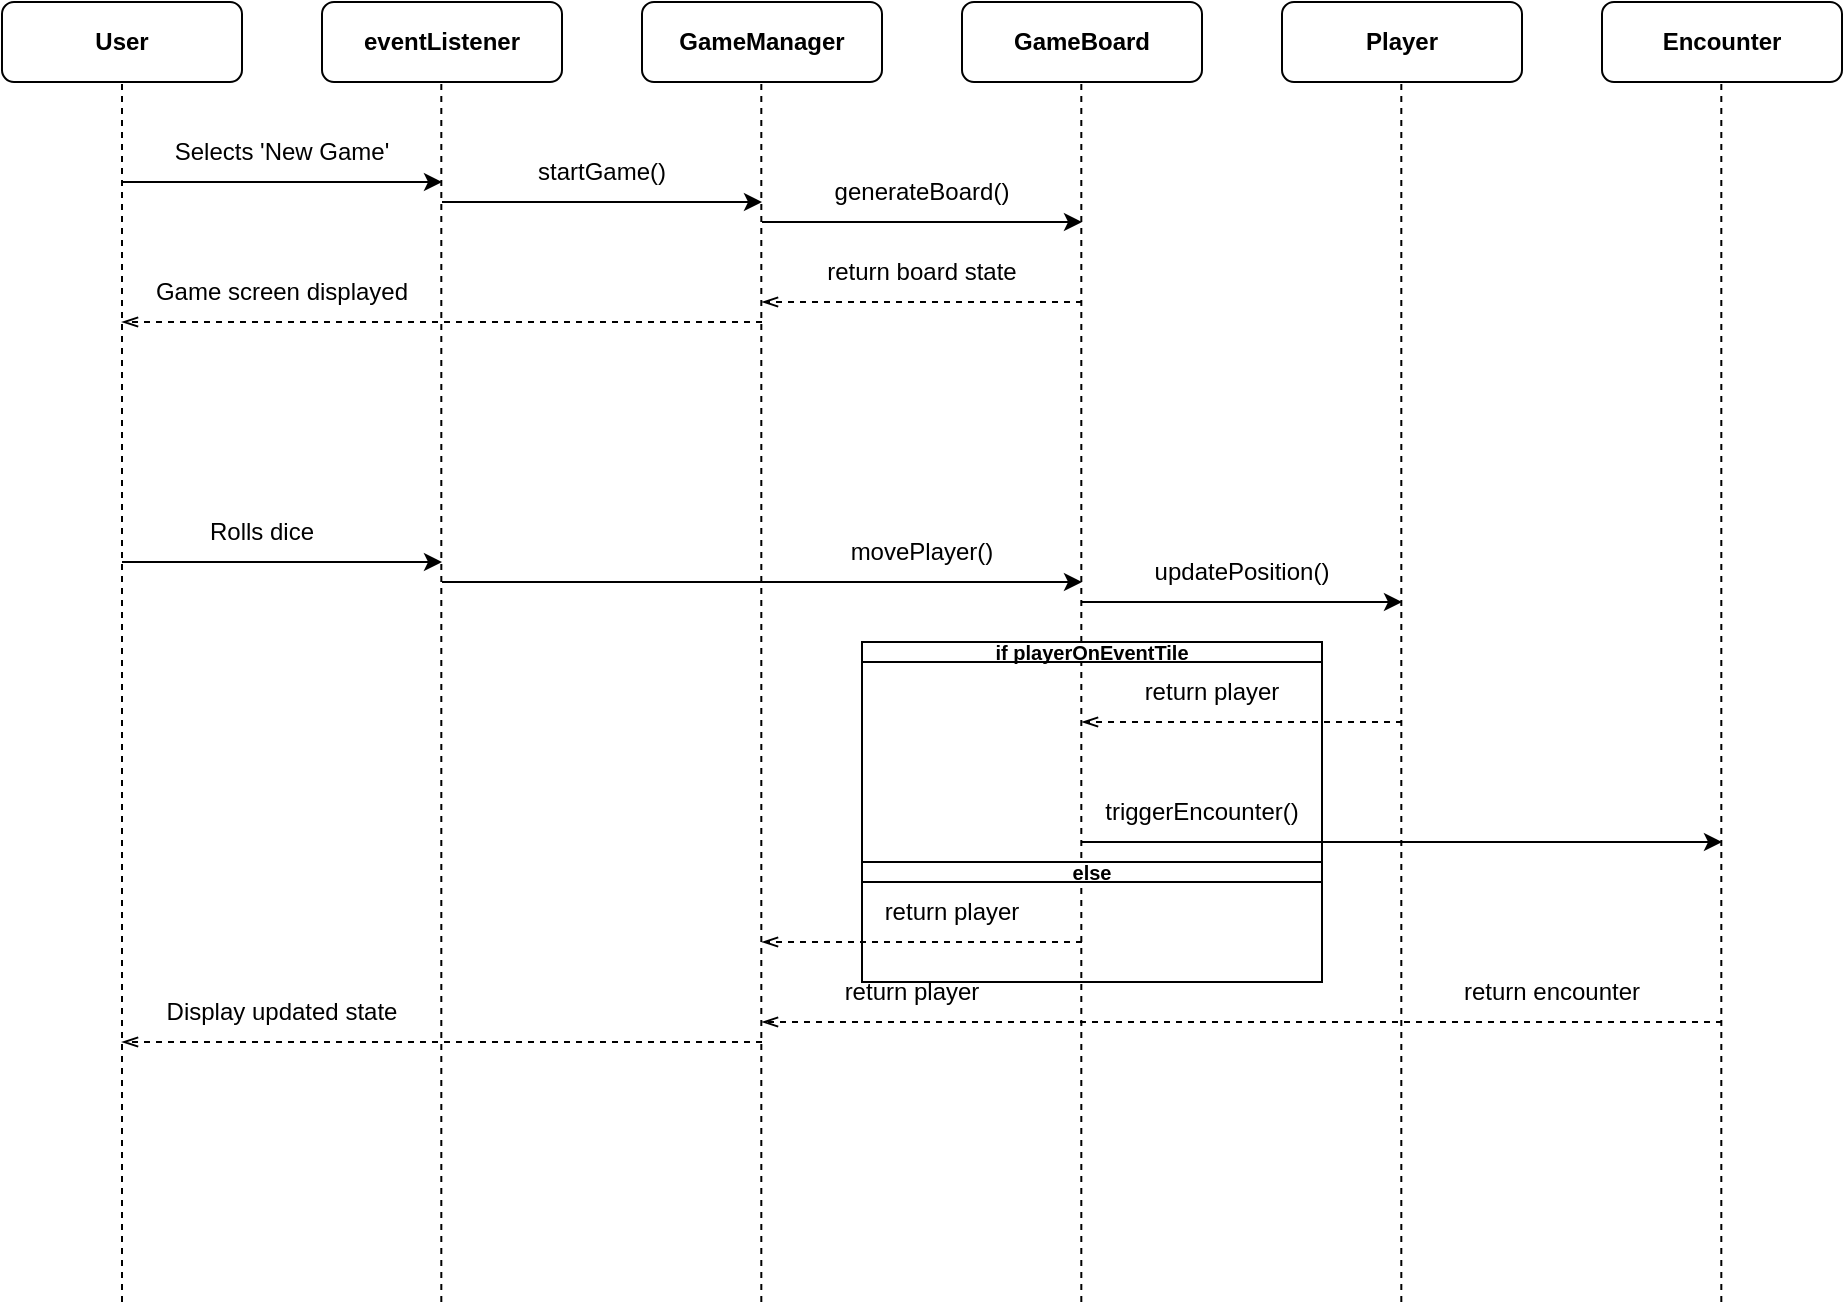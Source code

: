 <mxfile>
    <diagram id="tSz-GpaLNK_QgCcliEdn" name="Page-1">
        <mxGraphModel dx="1183" dy="791" grid="1" gridSize="10" guides="1" tooltips="1" connect="1" arrows="1" fold="1" page="1" pageScale="1" pageWidth="850" pageHeight="1100" math="0" shadow="0">
            <root>
                <mxCell id="0"/>
                <mxCell id="1" parent="0"/>
                <mxCell id="2" value="&lt;b&gt;User&lt;/b&gt;" style="rounded=1;whiteSpace=wrap;html=1;" vertex="1" parent="1">
                    <mxGeometry x="40" y="70" width="120" height="40" as="geometry"/>
                </mxCell>
                <mxCell id="3" value="&lt;b&gt;eventListener&lt;/b&gt;" style="rounded=1;whiteSpace=wrap;html=1;" vertex="1" parent="1">
                    <mxGeometry x="200" y="70" width="120" height="40" as="geometry"/>
                </mxCell>
                <mxCell id="4" value="&lt;b&gt;GameManager&lt;/b&gt;" style="rounded=1;whiteSpace=wrap;html=1;" vertex="1" parent="1">
                    <mxGeometry x="360" y="70" width="120" height="40" as="geometry"/>
                </mxCell>
                <mxCell id="5" value="" style="endArrow=none;dashed=1;html=1;strokeWidth=1;entryX=0.5;entryY=1;entryDx=0;entryDy=0;" edge="1" parent="1" target="2">
                    <mxGeometry width="50" height="50" relative="1" as="geometry">
                        <mxPoint x="100" y="720" as="sourcePoint"/>
                        <mxPoint x="230" y="430" as="targetPoint"/>
                    </mxGeometry>
                </mxCell>
                <mxCell id="6" value="" style="endArrow=none;dashed=1;html=1;strokeWidth=1;entryX=0.5;entryY=1;entryDx=0;entryDy=0;" edge="1" parent="1">
                    <mxGeometry width="50" height="50" relative="1" as="geometry">
                        <mxPoint x="259.66" y="720" as="sourcePoint"/>
                        <mxPoint x="259.66" y="110" as="targetPoint"/>
                    </mxGeometry>
                </mxCell>
                <mxCell id="7" value="" style="endArrow=none;dashed=1;html=1;strokeWidth=1;entryX=0.5;entryY=1;entryDx=0;entryDy=0;" edge="1" parent="1">
                    <mxGeometry width="50" height="50" relative="1" as="geometry">
                        <mxPoint x="419.66" y="720" as="sourcePoint"/>
                        <mxPoint x="419.66" y="110" as="targetPoint"/>
                    </mxGeometry>
                </mxCell>
                <mxCell id="8" value="Selects &#39;New Game&#39;" style="text;html=1;align=center;verticalAlign=middle;whiteSpace=wrap;rounded=0;" vertex="1" parent="1">
                    <mxGeometry x="120" y="130" width="120" height="30" as="geometry"/>
                </mxCell>
                <mxCell id="9" value="startGame()" style="text;html=1;align=center;verticalAlign=middle;whiteSpace=wrap;rounded=0;" vertex="1" parent="1">
                    <mxGeometry x="280" y="140" width="120" height="30" as="geometry"/>
                </mxCell>
                <mxCell id="10" value="generateBoard()" style="text;html=1;align=center;verticalAlign=middle;whiteSpace=wrap;rounded=0;" vertex="1" parent="1">
                    <mxGeometry x="440" y="150" width="120" height="30" as="geometry"/>
                </mxCell>
                <mxCell id="11" value="&lt;b&gt;Player&lt;/b&gt;" style="rounded=1;whiteSpace=wrap;html=1;" vertex="1" parent="1">
                    <mxGeometry x="680" y="70" width="120" height="40" as="geometry"/>
                </mxCell>
                <mxCell id="13" value="" style="endArrow=none;dashed=1;html=1;strokeWidth=1;entryX=0.5;entryY=1;entryDx=0;entryDy=0;" edge="1" parent="1">
                    <mxGeometry width="50" height="50" relative="1" as="geometry">
                        <mxPoint x="739.66" y="720" as="sourcePoint"/>
                        <mxPoint x="739.66" y="110" as="targetPoint"/>
                    </mxGeometry>
                </mxCell>
                <mxCell id="16" value="&lt;b&gt;GameBoard&lt;/b&gt;" style="rounded=1;whiteSpace=wrap;html=1;" vertex="1" parent="1">
                    <mxGeometry x="520" y="70" width="120" height="40" as="geometry"/>
                </mxCell>
                <mxCell id="17" value="" style="endArrow=none;dashed=1;html=1;strokeWidth=1;entryX=0.5;entryY=1;entryDx=0;entryDy=0;" edge="1" parent="1">
                    <mxGeometry width="50" height="50" relative="1" as="geometry">
                        <mxPoint x="579.66" y="720" as="sourcePoint"/>
                        <mxPoint x="579.66" y="110" as="targetPoint"/>
                    </mxGeometry>
                </mxCell>
                <mxCell id="18" value="Rolls dice" style="text;html=1;align=center;verticalAlign=middle;whiteSpace=wrap;rounded=0;" vertex="1" parent="1">
                    <mxGeometry x="110" y="320" width="120" height="30" as="geometry"/>
                </mxCell>
                <mxCell id="19" value="" style="endArrow=classic;html=1;" edge="1" parent="1">
                    <mxGeometry width="50" height="50" relative="1" as="geometry">
                        <mxPoint x="100" y="160" as="sourcePoint"/>
                        <mxPoint x="260" y="160" as="targetPoint"/>
                    </mxGeometry>
                </mxCell>
                <mxCell id="20" value="" style="endArrow=classic;html=1;" edge="1" parent="1">
                    <mxGeometry width="50" height="50" relative="1" as="geometry">
                        <mxPoint x="260" y="170" as="sourcePoint"/>
                        <mxPoint x="420" y="170" as="targetPoint"/>
                    </mxGeometry>
                </mxCell>
                <mxCell id="21" value="" style="endArrow=classic;html=1;" edge="1" parent="1">
                    <mxGeometry width="50" height="50" relative="1" as="geometry">
                        <mxPoint x="420" y="180" as="sourcePoint"/>
                        <mxPoint x="580" y="180" as="targetPoint"/>
                    </mxGeometry>
                </mxCell>
                <mxCell id="22" value="" style="endArrow=openThin;html=1;dashed=1;endFill=0;" edge="1" parent="1">
                    <mxGeometry width="50" height="50" relative="1" as="geometry">
                        <mxPoint x="580" y="220" as="sourcePoint"/>
                        <mxPoint x="420" y="220" as="targetPoint"/>
                    </mxGeometry>
                </mxCell>
                <mxCell id="23" value="" style="endArrow=openThin;html=1;dashed=1;endFill=0;" edge="1" parent="1">
                    <mxGeometry width="50" height="50" relative="1" as="geometry">
                        <mxPoint x="420" y="230" as="sourcePoint"/>
                        <mxPoint x="100" y="230" as="targetPoint"/>
                    </mxGeometry>
                </mxCell>
                <mxCell id="25" value="" style="endArrow=classic;html=1;" edge="1" parent="1">
                    <mxGeometry width="50" height="50" relative="1" as="geometry">
                        <mxPoint x="100" y="350" as="sourcePoint"/>
                        <mxPoint x="260" y="350" as="targetPoint"/>
                    </mxGeometry>
                </mxCell>
                <mxCell id="26" value="" style="endArrow=classic;html=1;" edge="1" parent="1">
                    <mxGeometry width="50" height="50" relative="1" as="geometry">
                        <mxPoint x="260" y="360" as="sourcePoint"/>
                        <mxPoint x="580" y="360" as="targetPoint"/>
                    </mxGeometry>
                </mxCell>
                <mxCell id="29" value="movePlayer()" style="text;html=1;align=center;verticalAlign=middle;whiteSpace=wrap;rounded=0;" vertex="1" parent="1">
                    <mxGeometry x="440" y="330" width="120" height="30" as="geometry"/>
                </mxCell>
                <mxCell id="30" value="" style="endArrow=classic;html=1;" edge="1" parent="1">
                    <mxGeometry width="50" height="50" relative="1" as="geometry">
                        <mxPoint x="580" y="370" as="sourcePoint"/>
                        <mxPoint x="740" y="370" as="targetPoint"/>
                    </mxGeometry>
                </mxCell>
                <mxCell id="31" value="updatePosition()" style="text;html=1;align=center;verticalAlign=middle;whiteSpace=wrap;rounded=0;" vertex="1" parent="1">
                    <mxGeometry x="600" y="340" width="120" height="30" as="geometry"/>
                </mxCell>
                <mxCell id="32" value="&lt;font style=&quot;font-size: 10px;&quot;&gt;if player&lt;span style=&quot;background-color: transparent;&quot;&gt;OnEventTile&lt;/span&gt;&lt;/font&gt;" style="swimlane;whiteSpace=wrap;html=1;startSize=10;" vertex="1" parent="1">
                    <mxGeometry x="470" y="390" width="230" height="110" as="geometry"/>
                </mxCell>
                <mxCell id="42" value="return player" style="text;html=1;align=center;verticalAlign=middle;whiteSpace=wrap;rounded=0;" vertex="1" parent="32">
                    <mxGeometry x="120" y="10" width="110" height="30" as="geometry"/>
                </mxCell>
                <mxCell id="43" value="" style="endArrow=classic;html=1;" edge="1" parent="32">
                    <mxGeometry width="50" height="50" relative="1" as="geometry">
                        <mxPoint x="110" y="100" as="sourcePoint"/>
                        <mxPoint x="430" y="100" as="targetPoint"/>
                    </mxGeometry>
                </mxCell>
                <mxCell id="44" value="triggerEncounter()" style="text;html=1;align=center;verticalAlign=middle;whiteSpace=wrap;rounded=0;" vertex="1" parent="32">
                    <mxGeometry x="110" y="70" width="120" height="30" as="geometry"/>
                </mxCell>
                <mxCell id="45" value="" style="endArrow=openThin;html=1;dashed=1;endFill=0;" edge="1" parent="32">
                    <mxGeometry width="50" height="50" relative="1" as="geometry">
                        <mxPoint x="110" y="150" as="sourcePoint"/>
                        <mxPoint x="-50" y="150" as="targetPoint"/>
                    </mxGeometry>
                </mxCell>
                <mxCell id="34" value="&lt;span style=&quot;font-size: 10px;&quot;&gt;else&lt;/span&gt;" style="swimlane;whiteSpace=wrap;html=1;startSize=10;" vertex="1" parent="1">
                    <mxGeometry x="470" y="500" width="230" height="60" as="geometry"/>
                </mxCell>
                <mxCell id="51" value="return player" style="text;html=1;align=center;verticalAlign=middle;whiteSpace=wrap;rounded=0;" vertex="1" parent="34">
                    <mxGeometry x="-10" y="10" width="110" height="30" as="geometry"/>
                </mxCell>
                <mxCell id="35" value="" style="endArrow=openThin;html=1;dashed=1;endFill=0;" edge="1" parent="1">
                    <mxGeometry width="50" height="50" relative="1" as="geometry">
                        <mxPoint x="740" y="430" as="sourcePoint"/>
                        <mxPoint x="580" y="430" as="targetPoint"/>
                    </mxGeometry>
                </mxCell>
                <mxCell id="36" value="&lt;b&gt;Encounter&lt;/b&gt;" style="rounded=1;whiteSpace=wrap;html=1;" vertex="1" parent="1">
                    <mxGeometry x="840" y="70" width="120" height="40" as="geometry"/>
                </mxCell>
                <mxCell id="37" value="" style="endArrow=none;dashed=1;html=1;strokeWidth=1;entryX=0.5;entryY=1;entryDx=0;entryDy=0;" edge="1" parent="1">
                    <mxGeometry width="50" height="50" relative="1" as="geometry">
                        <mxPoint x="899.66" y="720" as="sourcePoint"/>
                        <mxPoint x="899.66" y="110" as="targetPoint"/>
                    </mxGeometry>
                </mxCell>
                <mxCell id="40" value="return board state" style="text;html=1;align=center;verticalAlign=middle;whiteSpace=wrap;rounded=0;" vertex="1" parent="1">
                    <mxGeometry x="445" y="190" width="110" height="30" as="geometry"/>
                </mxCell>
                <mxCell id="41" value="Game screen displayed" style="text;html=1;align=center;verticalAlign=middle;whiteSpace=wrap;rounded=0;" vertex="1" parent="1">
                    <mxGeometry x="110" y="200" width="140" height="30" as="geometry"/>
                </mxCell>
                <mxCell id="48" value="" style="endArrow=openThin;html=1;dashed=1;endFill=0;" edge="1" parent="1">
                    <mxGeometry width="50" height="50" relative="1" as="geometry">
                        <mxPoint x="900" y="580" as="sourcePoint"/>
                        <mxPoint x="420" y="580" as="targetPoint"/>
                    </mxGeometry>
                </mxCell>
                <mxCell id="50" value="return encounter" style="text;html=1;align=center;verticalAlign=middle;whiteSpace=wrap;rounded=0;" vertex="1" parent="1">
                    <mxGeometry x="760" y="550" width="110" height="30" as="geometry"/>
                </mxCell>
                <mxCell id="52" value="return player" style="text;html=1;align=center;verticalAlign=middle;whiteSpace=wrap;rounded=0;" vertex="1" parent="1">
                    <mxGeometry x="440" y="550" width="110" height="30" as="geometry"/>
                </mxCell>
                <mxCell id="53" value="" style="endArrow=openThin;html=1;dashed=1;endFill=0;" edge="1" parent="1">
                    <mxGeometry width="50" height="50" relative="1" as="geometry">
                        <mxPoint x="420" y="590" as="sourcePoint"/>
                        <mxPoint x="100" y="590" as="targetPoint"/>
                    </mxGeometry>
                </mxCell>
                <mxCell id="54" value="Display updated state" style="text;html=1;align=center;verticalAlign=middle;whiteSpace=wrap;rounded=0;" vertex="1" parent="1">
                    <mxGeometry x="110" y="560" width="140" height="30" as="geometry"/>
                </mxCell>
            </root>
        </mxGraphModel>
    </diagram>
</mxfile>